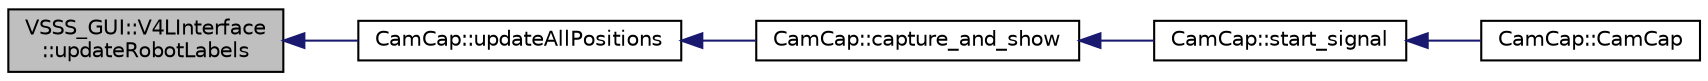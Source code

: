 digraph "VSSS_GUI::V4LInterface::updateRobotLabels"
{
 // INTERACTIVE_SVG=YES
  edge [fontname="Helvetica",fontsize="10",labelfontname="Helvetica",labelfontsize="10"];
  node [fontname="Helvetica",fontsize="10",shape=record];
  rankdir="LR";
  Node779 [label="VSSS_GUI::V4LInterface\l::updateRobotLabels",height=0.2,width=0.4,color="black", fillcolor="grey75", style="filled", fontcolor="black"];
  Node779 -> Node780 [dir="back",color="midnightblue",fontsize="10",style="solid",fontname="Helvetica"];
  Node780 [label="CamCap::updateAllPositions",height=0.2,width=0.4,color="black", fillcolor="white", style="filled",URL="$class_cam_cap.html#afc272fe8b0ddc82386dbf827aed7db78",tooltip="Updates the position of all captured elements. "];
  Node780 -> Node781 [dir="back",color="midnightblue",fontsize="10",style="solid",fontname="Helvetica"];
  Node781 [label="CamCap::capture_and_show",height=0.2,width=0.4,color="black", fillcolor="white", style="filled",URL="$class_cam_cap.html#a87f384c5fec40a0ccfd7833347fec0df",tooltip="Captures camera frames and shows it in the interface. "];
  Node781 -> Node782 [dir="back",color="midnightblue",fontsize="10",style="solid",fontname="Helvetica"];
  Node782 [label="CamCap::start_signal",height=0.2,width=0.4,color="black", fillcolor="white", style="filled",URL="$class_cam_cap.html#ae676e6624dd821ad494a80e68a41e249",tooltip="Interface adjustments after &#39;start&#39; button is clicked. "];
  Node782 -> Node783 [dir="back",color="midnightblue",fontsize="10",style="solid",fontname="Helvetica"];
  Node783 [label="CamCap::CamCap",height=0.2,width=0.4,color="black", fillcolor="white", style="filled",URL="$class_cam_cap.html#afe0db98a5f72bc9b261dcb78e2840da6",tooltip="Constructor of a CamCap object. "];
}
